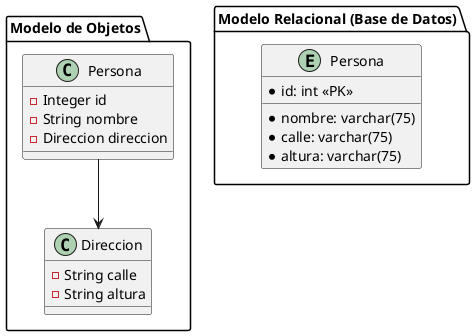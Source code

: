 @startuml

package "Modelo de Objetos" {
  class Persona {
    -Integer id
    -String nombre
    -Direccion direccion
  }

  class Direccion {
    -String calle
    -String altura
  }

  Persona --> Direccion
}

package "Modelo Relacional (Base de Datos)" {
  entity Persona {
    *id: int <<PK>>
    *nombre: varchar(75)
    *calle: varchar(75)
    *altura: varchar(75)
  }
}

@enduml
